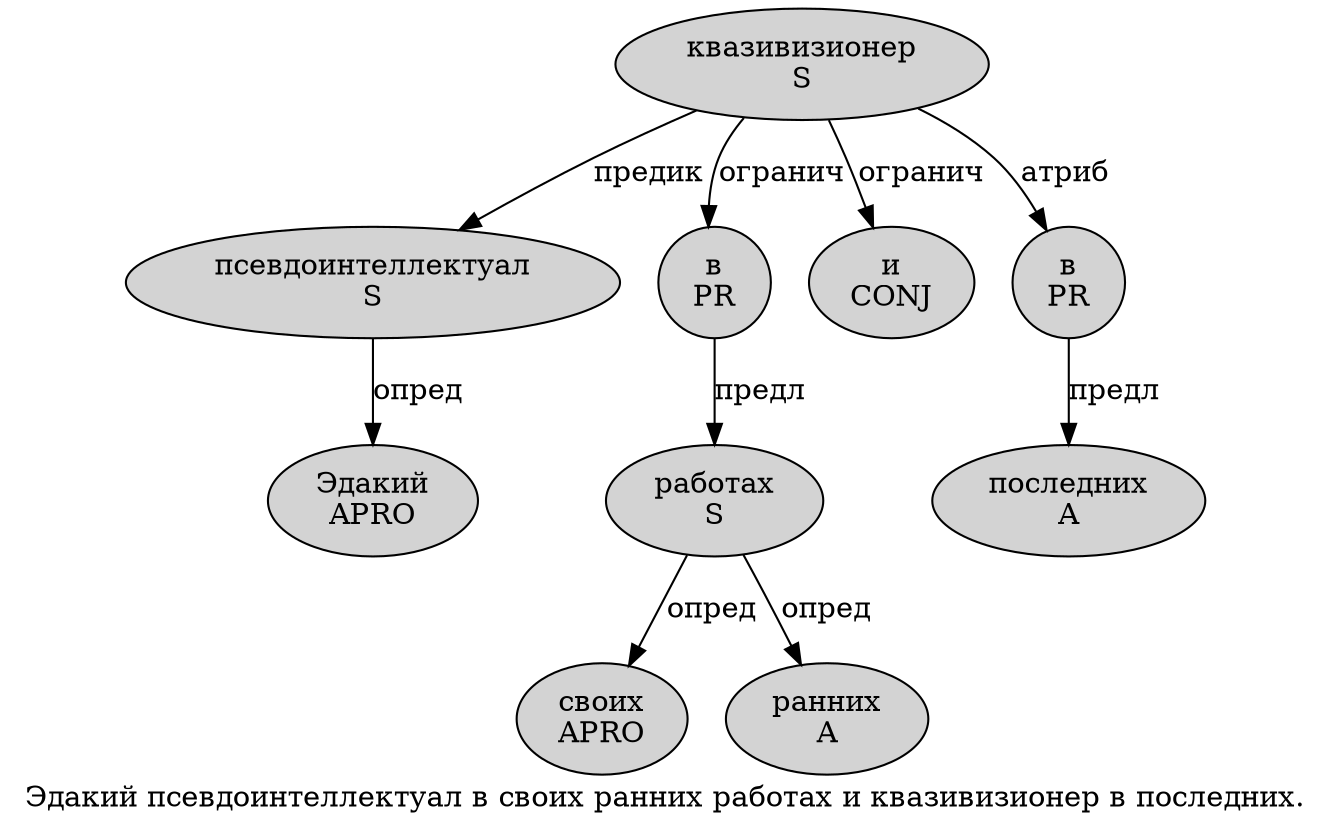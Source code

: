 digraph SENTENCE_2591 {
	graph [label="Эдакий псевдоинтеллектуал в своих ранних работах и квазивизионер в последних."]
	node [style=filled]
		0 [label="Эдакий
APRO" color="" fillcolor=lightgray penwidth=1 shape=ellipse]
		1 [label="псевдоинтеллектуал
S" color="" fillcolor=lightgray penwidth=1 shape=ellipse]
		2 [label="в
PR" color="" fillcolor=lightgray penwidth=1 shape=ellipse]
		3 [label="своих
APRO" color="" fillcolor=lightgray penwidth=1 shape=ellipse]
		4 [label="ранних
A" color="" fillcolor=lightgray penwidth=1 shape=ellipse]
		5 [label="работах
S" color="" fillcolor=lightgray penwidth=1 shape=ellipse]
		6 [label="и
CONJ" color="" fillcolor=lightgray penwidth=1 shape=ellipse]
		7 [label="квазивизионер
S" color="" fillcolor=lightgray penwidth=1 shape=ellipse]
		8 [label="в
PR" color="" fillcolor=lightgray penwidth=1 shape=ellipse]
		9 [label="последних
A" color="" fillcolor=lightgray penwidth=1 shape=ellipse]
			7 -> 1 [label="предик"]
			7 -> 2 [label="огранич"]
			7 -> 6 [label="огранич"]
			7 -> 8 [label="атриб"]
			5 -> 3 [label="опред"]
			5 -> 4 [label="опред"]
			1 -> 0 [label="опред"]
			2 -> 5 [label="предл"]
			8 -> 9 [label="предл"]
}